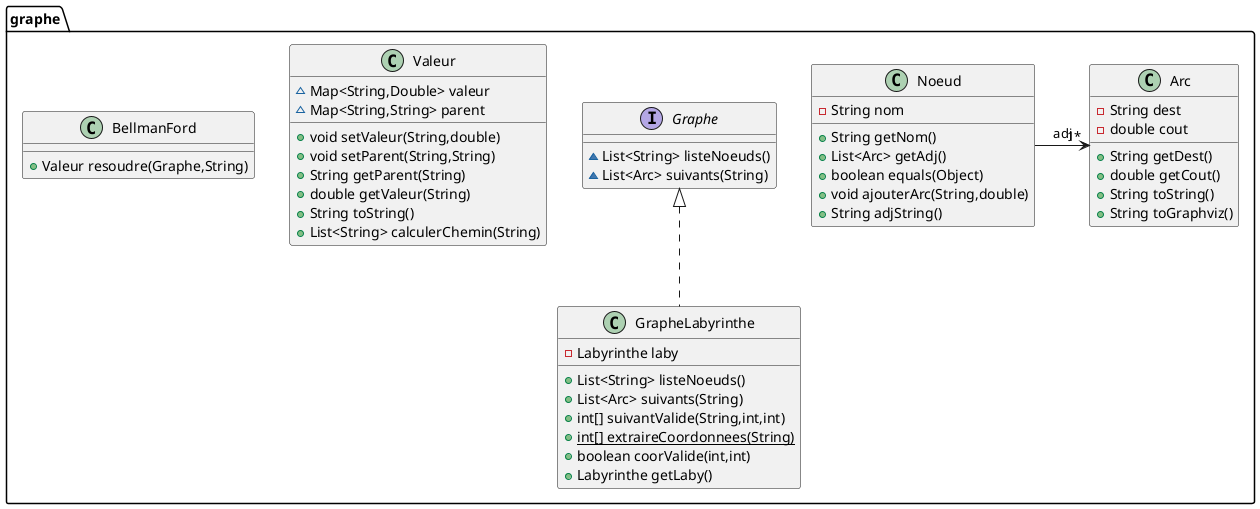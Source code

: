 @startuml
class graphe.Noeud {
- String nom

+ String getNom()
+ List<Arc> getAdj()
+ boolean equals(Object)
+ void ajouterArc(String,double)
+ String adjString()
}
interface graphe.Graphe {
~ List<String> listeNoeuds()
~ List<Arc> suivants(String)
}


class graphe.Valeur {
~ Map<String,Double> valeur
~ Map<String,String> parent
+ void setValeur(String,double)
+ void setParent(String,String)
+ String getParent(String)
+ double getValeur(String)
+ String toString()
+ List<String> calculerChemin(String)
}
class graphe.Arc {
- String dest
- double cout
+ String getDest()
+ double getCout()
+ String toString()
+ String toGraphviz()
}
class graphe.GrapheLabyrinthe {
- Labyrinthe laby
+ List<String> listeNoeuds()
+ List<Arc> suivants(String)
+ int[] suivantValide(String,int,int)
+ {static} int[] extraireCoordonnees(String)
+ boolean coorValide(int,int)
+ Labyrinthe getLaby()
}
class graphe.BellmanFord {
+ Valeur resoudre(Graphe,String)
}
Noeud-> "1*" Arc : adj


Graphe <|.. GrapheLabyrinthe
@enduml